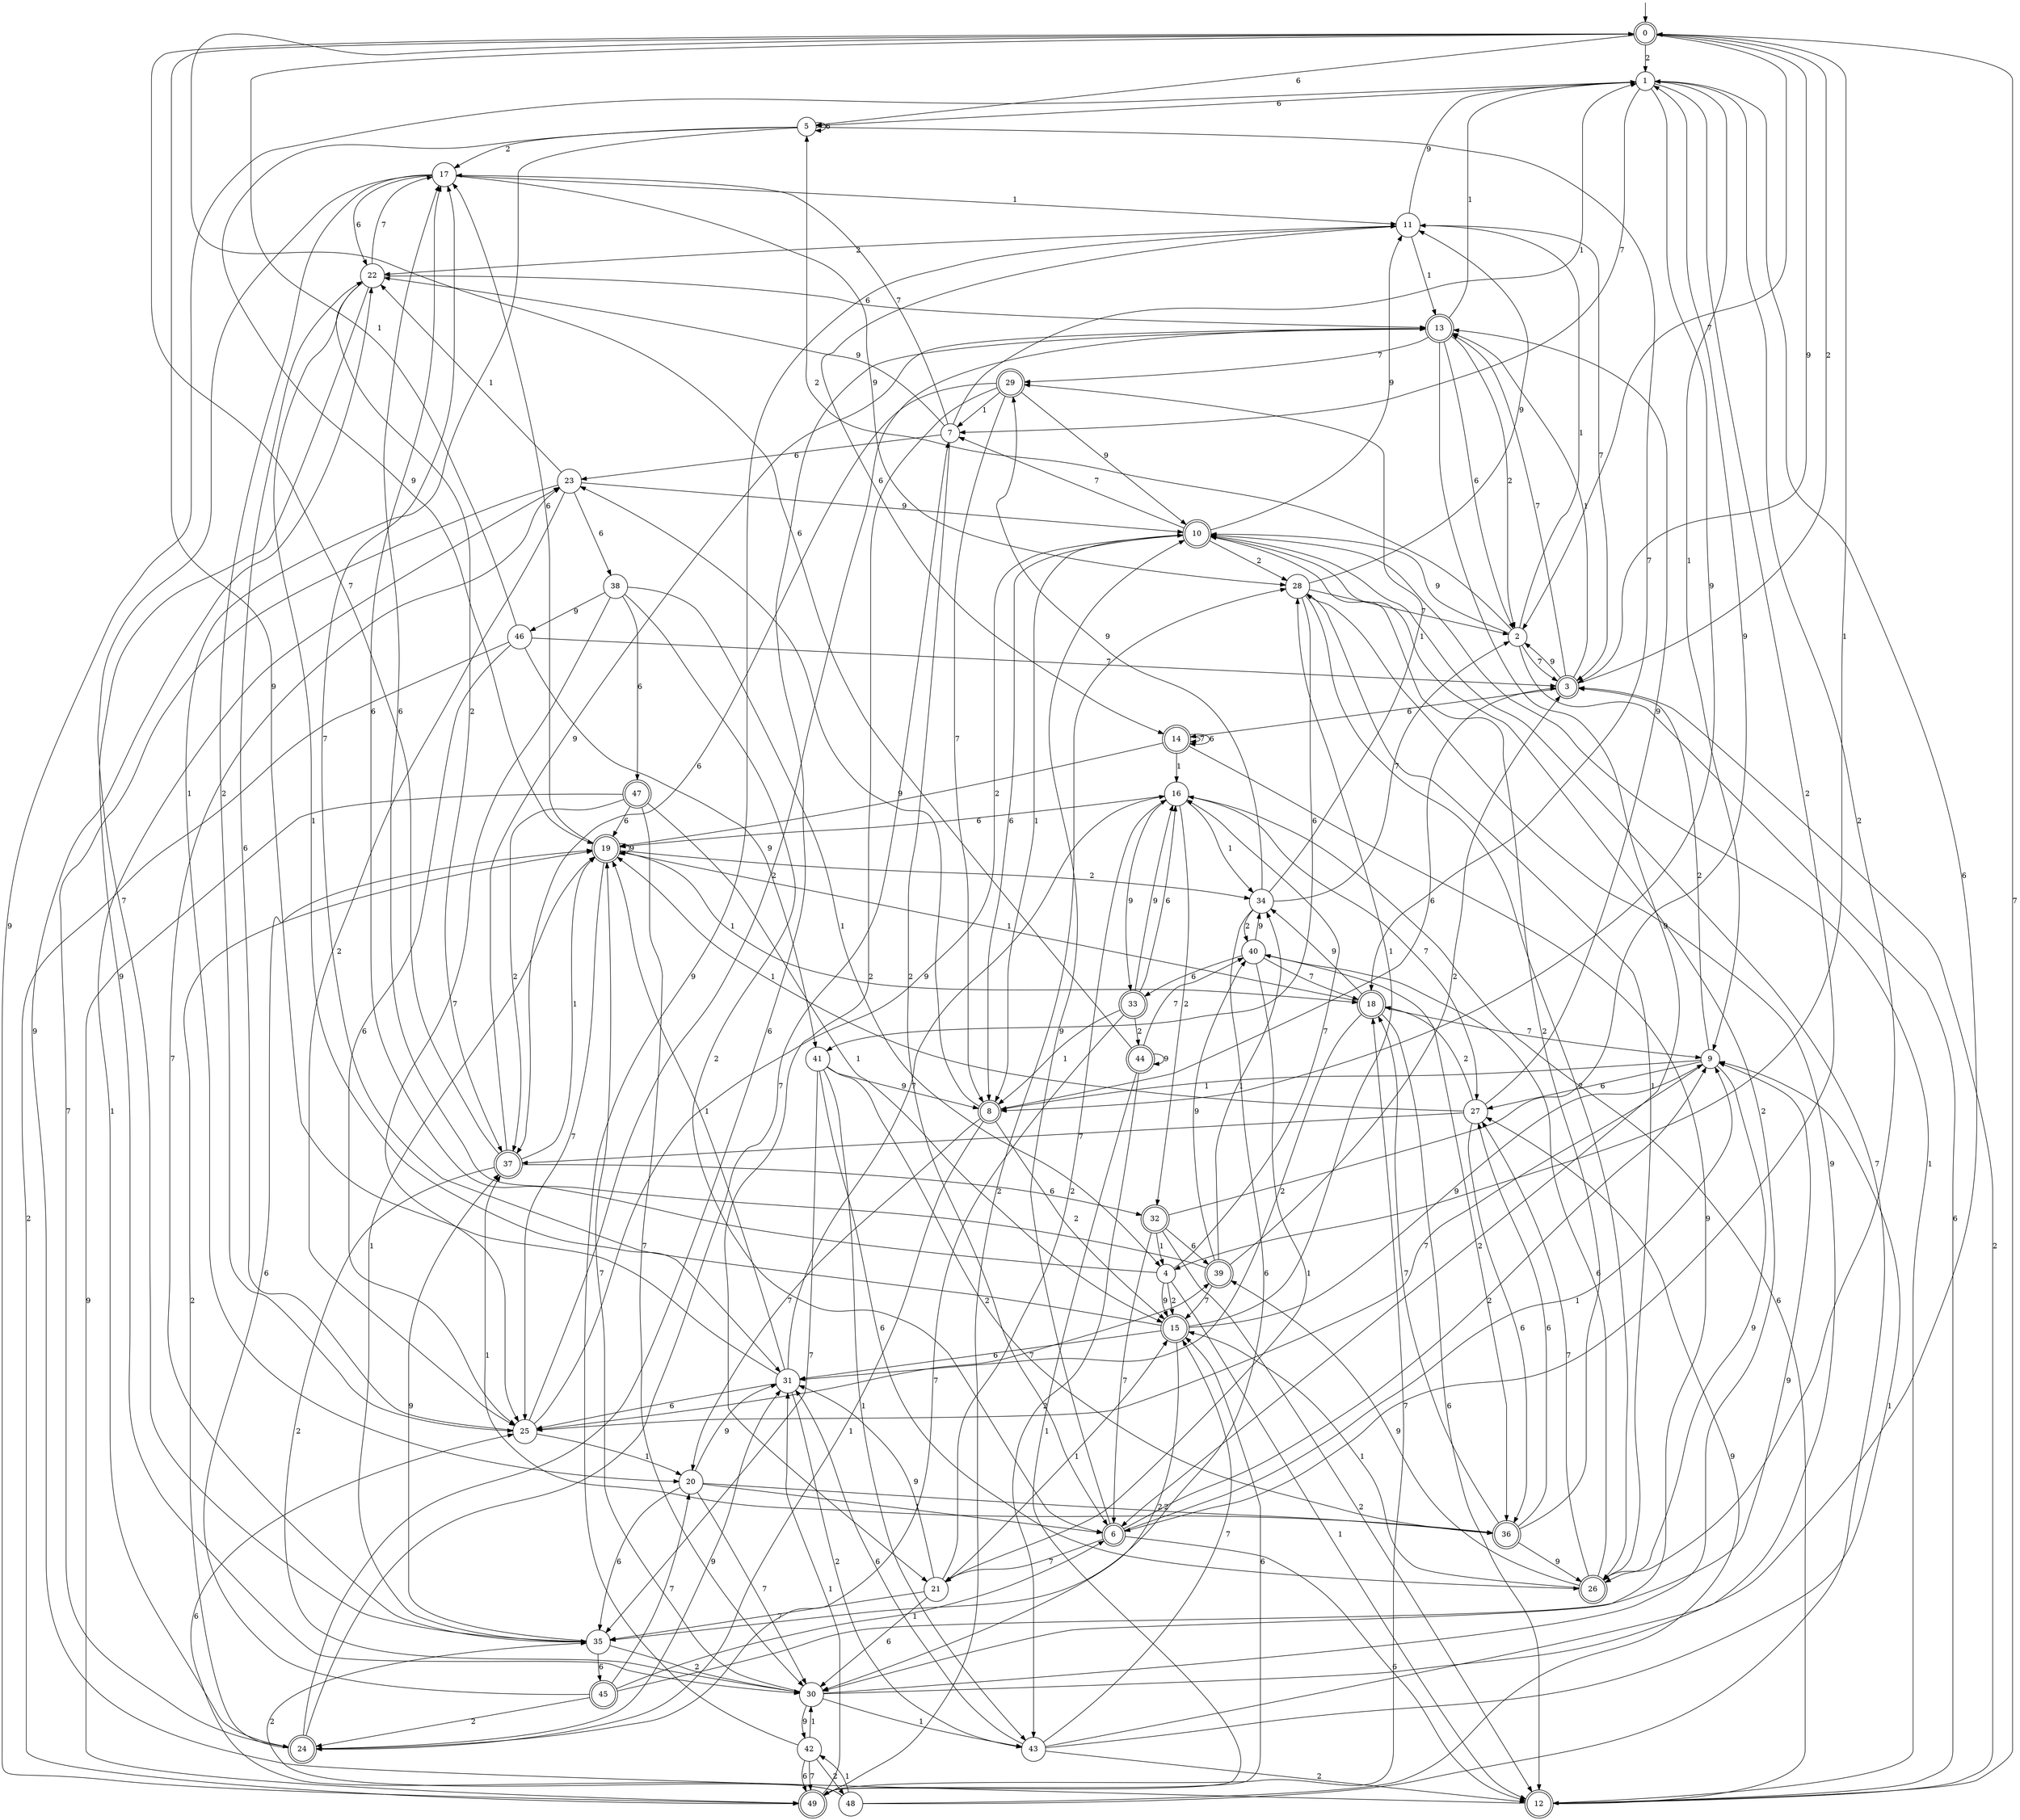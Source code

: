 digraph g {

	s0 [shape="doublecircle" label="0"];
	s1 [shape="circle" label="1"];
	s2 [shape="circle" label="2"];
	s3 [shape="doublecircle" label="3"];
	s4 [shape="circle" label="4"];
	s5 [shape="circle" label="5"];
	s6 [shape="doublecircle" label="6"];
	s7 [shape="circle" label="7"];
	s8 [shape="doublecircle" label="8"];
	s9 [shape="circle" label="9"];
	s10 [shape="doublecircle" label="10"];
	s11 [shape="circle" label="11"];
	s12 [shape="doublecircle" label="12"];
	s13 [shape="doublecircle" label="13"];
	s14 [shape="doublecircle" label="14"];
	s15 [shape="doublecircle" label="15"];
	s16 [shape="circle" label="16"];
	s17 [shape="circle" label="17"];
	s18 [shape="doublecircle" label="18"];
	s19 [shape="doublecircle" label="19"];
	s20 [shape="circle" label="20"];
	s21 [shape="circle" label="21"];
	s22 [shape="circle" label="22"];
	s23 [shape="circle" label="23"];
	s24 [shape="doublecircle" label="24"];
	s25 [shape="circle" label="25"];
	s26 [shape="doublecircle" label="26"];
	s27 [shape="circle" label="27"];
	s28 [shape="circle" label="28"];
	s29 [shape="doublecircle" label="29"];
	s30 [shape="circle" label="30"];
	s31 [shape="circle" label="31"];
	s32 [shape="doublecircle" label="32"];
	s33 [shape="doublecircle" label="33"];
	s34 [shape="circle" label="34"];
	s35 [shape="circle" label="35"];
	s36 [shape="doublecircle" label="36"];
	s37 [shape="doublecircle" label="37"];
	s38 [shape="circle" label="38"];
	s39 [shape="doublecircle" label="39"];
	s40 [shape="circle" label="40"];
	s41 [shape="circle" label="41"];
	s42 [shape="circle" label="42"];
	s43 [shape="circle" label="43"];
	s44 [shape="doublecircle" label="44"];
	s45 [shape="doublecircle" label="45"];
	s46 [shape="circle" label="46"];
	s47 [shape="doublecircle" label="47"];
	s48 [shape="circle" label="48"];
	s49 [shape="doublecircle" label="49"];
	s0 -> s1 [label="2"];
	s0 -> s2 [label="7"];
	s0 -> s3 [label="9"];
	s0 -> s4 [label="1"];
	s0 -> s5 [label="6"];
	s1 -> s6 [label="2"];
	s1 -> s7 [label="7"];
	s1 -> s8 [label="9"];
	s1 -> s9 [label="1"];
	s1 -> s5 [label="6"];
	s2 -> s5 [label="2"];
	s2 -> s3 [label="7"];
	s2 -> s10 [label="9"];
	s2 -> s11 [label="1"];
	s2 -> s12 [label="6"];
	s3 -> s0 [label="2"];
	s3 -> s13 [label="7"];
	s3 -> s2 [label="9"];
	s3 -> s13 [label="1"];
	s3 -> s14 [label="6"];
	s4 -> s15 [label="2"];
	s4 -> s16 [label="7"];
	s4 -> s15 [label="9"];
	s4 -> s12 [label="1"];
	s4 -> s17 [label="6"];
	s5 -> s17 [label="2"];
	s5 -> s18 [label="7"];
	s5 -> s19 [label="9"];
	s5 -> s20 [label="1"];
	s5 -> s5 [label="6"];
	s6 -> s9 [label="2"];
	s6 -> s21 [label="7"];
	s6 -> s10 [label="9"];
	s6 -> s9 [label="1"];
	s6 -> s12 [label="6"];
	s7 -> s6 [label="2"];
	s7 -> s17 [label="7"];
	s7 -> s22 [label="9"];
	s7 -> s1 [label="1"];
	s7 -> s23 [label="6"];
	s8 -> s15 [label="2"];
	s8 -> s20 [label="7"];
	s8 -> s23 [label="9"];
	s8 -> s24 [label="1"];
	s8 -> s3 [label="6"];
	s9 -> s3 [label="2"];
	s9 -> s25 [label="7"];
	s9 -> s26 [label="9"];
	s9 -> s8 [label="1"];
	s9 -> s27 [label="6"];
	s10 -> s28 [label="2"];
	s10 -> s7 [label="7"];
	s10 -> s11 [label="9"];
	s10 -> s8 [label="1"];
	s10 -> s8 [label="6"];
	s11 -> s22 [label="2"];
	s11 -> s3 [label="7"];
	s11 -> s1 [label="9"];
	s11 -> s13 [label="1"];
	s11 -> s14 [label="6"];
	s12 -> s3 [label="2"];
	s12 -> s0 [label="7"];
	s12 -> s22 [label="9"];
	s12 -> s10 [label="1"];
	s12 -> s16 [label="6"];
	s13 -> s2 [label="2"];
	s13 -> s29 [label="7"];
	s13 -> s6 [label="9"];
	s13 -> s1 [label="1"];
	s13 -> s2 [label="6"];
	s14 -> s19 [label="2"];
	s14 -> s14 [label="7"];
	s14 -> s30 [label="9"];
	s14 -> s16 [label="1"];
	s14 -> s14 [label="6"];
	s15 -> s30 [label="2"];
	s15 -> s17 [label="7"];
	s15 -> s9 [label="9"];
	s15 -> s28 [label="1"];
	s15 -> s31 [label="6"];
	s16 -> s32 [label="2"];
	s16 -> s27 [label="7"];
	s16 -> s33 [label="9"];
	s16 -> s34 [label="1"];
	s16 -> s19 [label="6"];
	s17 -> s25 [label="2"];
	s17 -> s35 [label="7"];
	s17 -> s28 [label="9"];
	s17 -> s11 [label="1"];
	s17 -> s22 [label="6"];
	s18 -> s31 [label="2"];
	s18 -> s9 [label="7"];
	s18 -> s34 [label="9"];
	s18 -> s19 [label="1"];
	s18 -> s12 [label="6"];
	s19 -> s34 [label="2"];
	s19 -> s25 [label="7"];
	s19 -> s19 [label="9"];
	s19 -> s18 [label="1"];
	s19 -> s17 [label="6"];
	s20 -> s36 [label="2"];
	s20 -> s30 [label="7"];
	s20 -> s31 [label="9"];
	s20 -> s6 [label="1"];
	s20 -> s35 [label="6"];
	s21 -> s16 [label="2"];
	s21 -> s35 [label="7"];
	s21 -> s31 [label="9"];
	s21 -> s15 [label="1"];
	s21 -> s30 [label="6"];
	s22 -> s37 [label="2"];
	s22 -> s17 [label="7"];
	s22 -> s30 [label="9"];
	s22 -> s31 [label="1"];
	s22 -> s13 [label="6"];
	s23 -> s25 [label="2"];
	s23 -> s24 [label="7"];
	s23 -> s10 [label="9"];
	s23 -> s22 [label="1"];
	s23 -> s38 [label="6"];
	s24 -> s19 [label="2"];
	s24 -> s7 [label="7"];
	s24 -> s31 [label="9"];
	s24 -> s23 [label="1"];
	s24 -> s13 [label="6"];
	s25 -> s13 [label="2"];
	s25 -> s39 [label="7"];
	s25 -> s10 [label="9"];
	s25 -> s20 [label="1"];
	s25 -> s22 [label="6"];
	s26 -> s1 [label="2"];
	s26 -> s27 [label="7"];
	s26 -> s39 [label="9"];
	s26 -> s15 [label="1"];
	s26 -> s40 [label="6"];
	s27 -> s18 [label="2"];
	s27 -> s37 [label="7"];
	s27 -> s13 [label="9"];
	s27 -> s19 [label="1"];
	s27 -> s36 [label="6"];
	s28 -> s26 [label="2"];
	s28 -> s2 [label="7"];
	s28 -> s11 [label="9"];
	s28 -> s26 [label="1"];
	s28 -> s41 [label="6"];
	s29 -> s21 [label="2"];
	s29 -> s8 [label="7"];
	s29 -> s10 [label="9"];
	s29 -> s7 [label="1"];
	s29 -> s37 [label="6"];
	s30 -> s10 [label="2"];
	s30 -> s19 [label="7"];
	s30 -> s42 [label="9"];
	s30 -> s43 [label="1"];
	s30 -> s1 [label="6"];
	s31 -> s43 [label="2"];
	s31 -> s16 [label="7"];
	s31 -> s0 [label="9"];
	s31 -> s19 [label="1"];
	s31 -> s25 [label="6"];
	s32 -> s12 [label="2"];
	s32 -> s6 [label="7"];
	s32 -> s1 [label="9"];
	s32 -> s4 [label="1"];
	s32 -> s39 [label="6"];
	s33 -> s44 [label="2"];
	s33 -> s24 [label="7"];
	s33 -> s16 [label="9"];
	s33 -> s8 [label="1"];
	s33 -> s16 [label="6"];
	s34 -> s40 [label="2"];
	s34 -> s2 [label="7"];
	s34 -> s29 [label="9"];
	s34 -> s29 [label="1"];
	s34 -> s35 [label="6"];
	s35 -> s30 [label="2"];
	s35 -> s23 [label="7"];
	s35 -> s37 [label="9"];
	s35 -> s19 [label="1"];
	s35 -> s45 [label="6"];
	s36 -> s10 [label="2"];
	s36 -> s18 [label="7"];
	s36 -> s26 [label="9"];
	s36 -> s37 [label="1"];
	s36 -> s27 [label="6"];
	s37 -> s30 [label="2"];
	s37 -> s0 [label="7"];
	s37 -> s13 [label="9"];
	s37 -> s19 [label="1"];
	s37 -> s32 [label="6"];
	s38 -> s6 [label="2"];
	s38 -> s25 [label="7"];
	s38 -> s46 [label="9"];
	s38 -> s4 [label="1"];
	s38 -> s47 [label="6"];
	s39 -> s3 [label="2"];
	s39 -> s15 [label="7"];
	s39 -> s40 [label="9"];
	s39 -> s34 [label="1"];
	s39 -> s17 [label="6"];
	s40 -> s36 [label="2"];
	s40 -> s18 [label="7"];
	s40 -> s34 [label="9"];
	s40 -> s21 [label="1"];
	s40 -> s33 [label="6"];
	s41 -> s36 [label="2"];
	s41 -> s35 [label="7"];
	s41 -> s8 [label="9"];
	s41 -> s43 [label="1"];
	s41 -> s26 [label="6"];
	s42 -> s48 [label="2"];
	s42 -> s49 [label="7"];
	s42 -> s11 [label="9"];
	s42 -> s30 [label="1"];
	s42 -> s49 [label="6"];
	s43 -> s12 [label="2"];
	s43 -> s15 [label="7"];
	s43 -> s28 [label="9"];
	s43 -> s9 [label="1"];
	s43 -> s31 [label="6"];
	s44 -> s43 [label="2"];
	s44 -> s40 [label="7"];
	s44 -> s44 [label="9"];
	s44 -> s49 [label="1"];
	s44 -> s0 [label="6"];
	s45 -> s24 [label="2"];
	s45 -> s20 [label="7"];
	s45 -> s9 [label="9"];
	s45 -> s6 [label="1"];
	s45 -> s19 [label="6"];
	s46 -> s49 [label="2"];
	s46 -> s3 [label="7"];
	s46 -> s41 [label="9"];
	s46 -> s0 [label="1"];
	s46 -> s25 [label="6"];
	s47 -> s37 [label="2"];
	s47 -> s30 [label="7"];
	s47 -> s49 [label="9"];
	s47 -> s15 [label="1"];
	s47 -> s19 [label="6"];
	s48 -> s35 [label="2"];
	s48 -> s10 [label="7"];
	s48 -> s27 [label="9"];
	s48 -> s42 [label="1"];
	s48 -> s25 [label="6"];
	s49 -> s28 [label="2"];
	s49 -> s18 [label="7"];
	s49 -> s1 [label="9"];
	s49 -> s31 [label="1"];
	s49 -> s15 [label="6"];

__start0 [label="" shape="none" width="0" height="0"];
__start0 -> s0;

}
